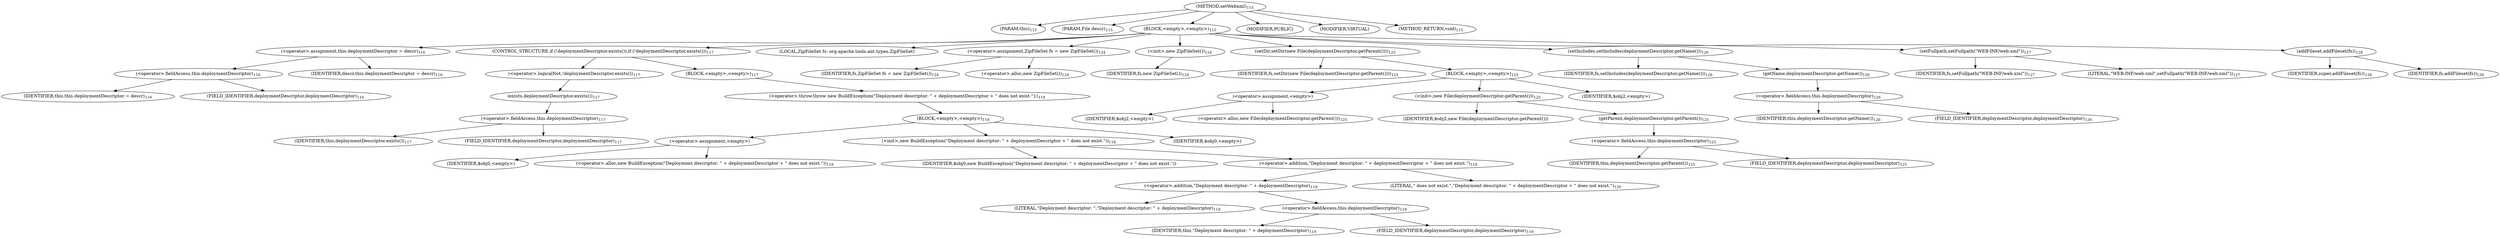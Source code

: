 digraph "setWebxml" {  
"47" [label = <(METHOD,setWebxml)<SUB>115</SUB>> ]
"48" [label = <(PARAM,this)<SUB>115</SUB>> ]
"49" [label = <(PARAM,File descr)<SUB>115</SUB>> ]
"50" [label = <(BLOCK,&lt;empty&gt;,&lt;empty&gt;)<SUB>115</SUB>> ]
"51" [label = <(&lt;operator&gt;.assignment,this.deploymentDescriptor = descr)<SUB>116</SUB>> ]
"52" [label = <(&lt;operator&gt;.fieldAccess,this.deploymentDescriptor)<SUB>116</SUB>> ]
"53" [label = <(IDENTIFIER,this,this.deploymentDescriptor = descr)<SUB>116</SUB>> ]
"54" [label = <(FIELD_IDENTIFIER,deploymentDescriptor,deploymentDescriptor)<SUB>116</SUB>> ]
"55" [label = <(IDENTIFIER,descr,this.deploymentDescriptor = descr)<SUB>116</SUB>> ]
"56" [label = <(CONTROL_STRUCTURE,if (!deploymentDescriptor.exists()),if (!deploymentDescriptor.exists()))<SUB>117</SUB>> ]
"57" [label = <(&lt;operator&gt;.logicalNot,!deploymentDescriptor.exists())<SUB>117</SUB>> ]
"58" [label = <(exists,deploymentDescriptor.exists())<SUB>117</SUB>> ]
"59" [label = <(&lt;operator&gt;.fieldAccess,this.deploymentDescriptor)<SUB>117</SUB>> ]
"60" [label = <(IDENTIFIER,this,deploymentDescriptor.exists())<SUB>117</SUB>> ]
"61" [label = <(FIELD_IDENTIFIER,deploymentDescriptor,deploymentDescriptor)<SUB>117</SUB>> ]
"62" [label = <(BLOCK,&lt;empty&gt;,&lt;empty&gt;)<SUB>117</SUB>> ]
"63" [label = <(&lt;operator&gt;.throw,throw new BuildException(&quot;Deployment descriptor: &quot; + deploymentDescriptor + &quot; does not exist.&quot;);)<SUB>118</SUB>> ]
"64" [label = <(BLOCK,&lt;empty&gt;,&lt;empty&gt;)<SUB>118</SUB>> ]
"65" [label = <(&lt;operator&gt;.assignment,&lt;empty&gt;)> ]
"66" [label = <(IDENTIFIER,$obj0,&lt;empty&gt;)> ]
"67" [label = <(&lt;operator&gt;.alloc,new BuildException(&quot;Deployment descriptor: &quot; + deploymentDescriptor + &quot; does not exist.&quot;))<SUB>118</SUB>> ]
"68" [label = <(&lt;init&gt;,new BuildException(&quot;Deployment descriptor: &quot; + deploymentDescriptor + &quot; does not exist.&quot;))<SUB>118</SUB>> ]
"69" [label = <(IDENTIFIER,$obj0,new BuildException(&quot;Deployment descriptor: &quot; + deploymentDescriptor + &quot; does not exist.&quot;))> ]
"70" [label = <(&lt;operator&gt;.addition,&quot;Deployment descriptor: &quot; + deploymentDescriptor + &quot; does not exist.&quot;)<SUB>118</SUB>> ]
"71" [label = <(&lt;operator&gt;.addition,&quot;Deployment descriptor: &quot; + deploymentDescriptor)<SUB>118</SUB>> ]
"72" [label = <(LITERAL,&quot;Deployment descriptor: &quot;,&quot;Deployment descriptor: &quot; + deploymentDescriptor)<SUB>118</SUB>> ]
"73" [label = <(&lt;operator&gt;.fieldAccess,this.deploymentDescriptor)<SUB>119</SUB>> ]
"74" [label = <(IDENTIFIER,this,&quot;Deployment descriptor: &quot; + deploymentDescriptor)<SUB>119</SUB>> ]
"75" [label = <(FIELD_IDENTIFIER,deploymentDescriptor,deploymentDescriptor)<SUB>119</SUB>> ]
"76" [label = <(LITERAL,&quot; does not exist.&quot;,&quot;Deployment descriptor: &quot; + deploymentDescriptor + &quot; does not exist.&quot;)<SUB>120</SUB>> ]
"77" [label = <(IDENTIFIER,$obj0,&lt;empty&gt;)> ]
"8" [label = <(LOCAL,ZipFileSet fs: org.apache.tools.ant.types.ZipFileSet)> ]
"78" [label = <(&lt;operator&gt;.assignment,ZipFileSet fs = new ZipFileSet())<SUB>124</SUB>> ]
"79" [label = <(IDENTIFIER,fs,ZipFileSet fs = new ZipFileSet())<SUB>124</SUB>> ]
"80" [label = <(&lt;operator&gt;.alloc,new ZipFileSet())<SUB>124</SUB>> ]
"81" [label = <(&lt;init&gt;,new ZipFileSet())<SUB>124</SUB>> ]
"7" [label = <(IDENTIFIER,fs,new ZipFileSet())<SUB>124</SUB>> ]
"82" [label = <(setDir,setDir(new File(deploymentDescriptor.getParent())))<SUB>125</SUB>> ]
"83" [label = <(IDENTIFIER,fs,setDir(new File(deploymentDescriptor.getParent())))<SUB>125</SUB>> ]
"84" [label = <(BLOCK,&lt;empty&gt;,&lt;empty&gt;)<SUB>125</SUB>> ]
"85" [label = <(&lt;operator&gt;.assignment,&lt;empty&gt;)> ]
"86" [label = <(IDENTIFIER,$obj2,&lt;empty&gt;)> ]
"87" [label = <(&lt;operator&gt;.alloc,new File(deploymentDescriptor.getParent()))<SUB>125</SUB>> ]
"88" [label = <(&lt;init&gt;,new File(deploymentDescriptor.getParent()))<SUB>125</SUB>> ]
"89" [label = <(IDENTIFIER,$obj2,new File(deploymentDescriptor.getParent()))> ]
"90" [label = <(getParent,deploymentDescriptor.getParent())<SUB>125</SUB>> ]
"91" [label = <(&lt;operator&gt;.fieldAccess,this.deploymentDescriptor)<SUB>125</SUB>> ]
"92" [label = <(IDENTIFIER,this,deploymentDescriptor.getParent())<SUB>125</SUB>> ]
"93" [label = <(FIELD_IDENTIFIER,deploymentDescriptor,deploymentDescriptor)<SUB>125</SUB>> ]
"94" [label = <(IDENTIFIER,$obj2,&lt;empty&gt;)> ]
"95" [label = <(setIncludes,setIncludes(deploymentDescriptor.getName()))<SUB>126</SUB>> ]
"96" [label = <(IDENTIFIER,fs,setIncludes(deploymentDescriptor.getName()))<SUB>126</SUB>> ]
"97" [label = <(getName,deploymentDescriptor.getName())<SUB>126</SUB>> ]
"98" [label = <(&lt;operator&gt;.fieldAccess,this.deploymentDescriptor)<SUB>126</SUB>> ]
"99" [label = <(IDENTIFIER,this,deploymentDescriptor.getName())<SUB>126</SUB>> ]
"100" [label = <(FIELD_IDENTIFIER,deploymentDescriptor,deploymentDescriptor)<SUB>126</SUB>> ]
"101" [label = <(setFullpath,setFullpath(&quot;WEB-INF/web.xml&quot;))<SUB>127</SUB>> ]
"102" [label = <(IDENTIFIER,fs,setFullpath(&quot;WEB-INF/web.xml&quot;))<SUB>127</SUB>> ]
"103" [label = <(LITERAL,&quot;WEB-INF/web.xml&quot;,setFullpath(&quot;WEB-INF/web.xml&quot;))<SUB>127</SUB>> ]
"104" [label = <(addFileset,addFileset(fs))<SUB>128</SUB>> ]
"105" [label = <(IDENTIFIER,super,addFileset(fs))<SUB>128</SUB>> ]
"106" [label = <(IDENTIFIER,fs,addFileset(fs))<SUB>128</SUB>> ]
"107" [label = <(MODIFIER,PUBLIC)> ]
"108" [label = <(MODIFIER,VIRTUAL)> ]
"109" [label = <(METHOD_RETURN,void)<SUB>115</SUB>> ]
  "47" -> "48" 
  "47" -> "49" 
  "47" -> "50" 
  "47" -> "107" 
  "47" -> "108" 
  "47" -> "109" 
  "50" -> "51" 
  "50" -> "56" 
  "50" -> "8" 
  "50" -> "78" 
  "50" -> "81" 
  "50" -> "82" 
  "50" -> "95" 
  "50" -> "101" 
  "50" -> "104" 
  "51" -> "52" 
  "51" -> "55" 
  "52" -> "53" 
  "52" -> "54" 
  "56" -> "57" 
  "56" -> "62" 
  "57" -> "58" 
  "58" -> "59" 
  "59" -> "60" 
  "59" -> "61" 
  "62" -> "63" 
  "63" -> "64" 
  "64" -> "65" 
  "64" -> "68" 
  "64" -> "77" 
  "65" -> "66" 
  "65" -> "67" 
  "68" -> "69" 
  "68" -> "70" 
  "70" -> "71" 
  "70" -> "76" 
  "71" -> "72" 
  "71" -> "73" 
  "73" -> "74" 
  "73" -> "75" 
  "78" -> "79" 
  "78" -> "80" 
  "81" -> "7" 
  "82" -> "83" 
  "82" -> "84" 
  "84" -> "85" 
  "84" -> "88" 
  "84" -> "94" 
  "85" -> "86" 
  "85" -> "87" 
  "88" -> "89" 
  "88" -> "90" 
  "90" -> "91" 
  "91" -> "92" 
  "91" -> "93" 
  "95" -> "96" 
  "95" -> "97" 
  "97" -> "98" 
  "98" -> "99" 
  "98" -> "100" 
  "101" -> "102" 
  "101" -> "103" 
  "104" -> "105" 
  "104" -> "106" 
}
